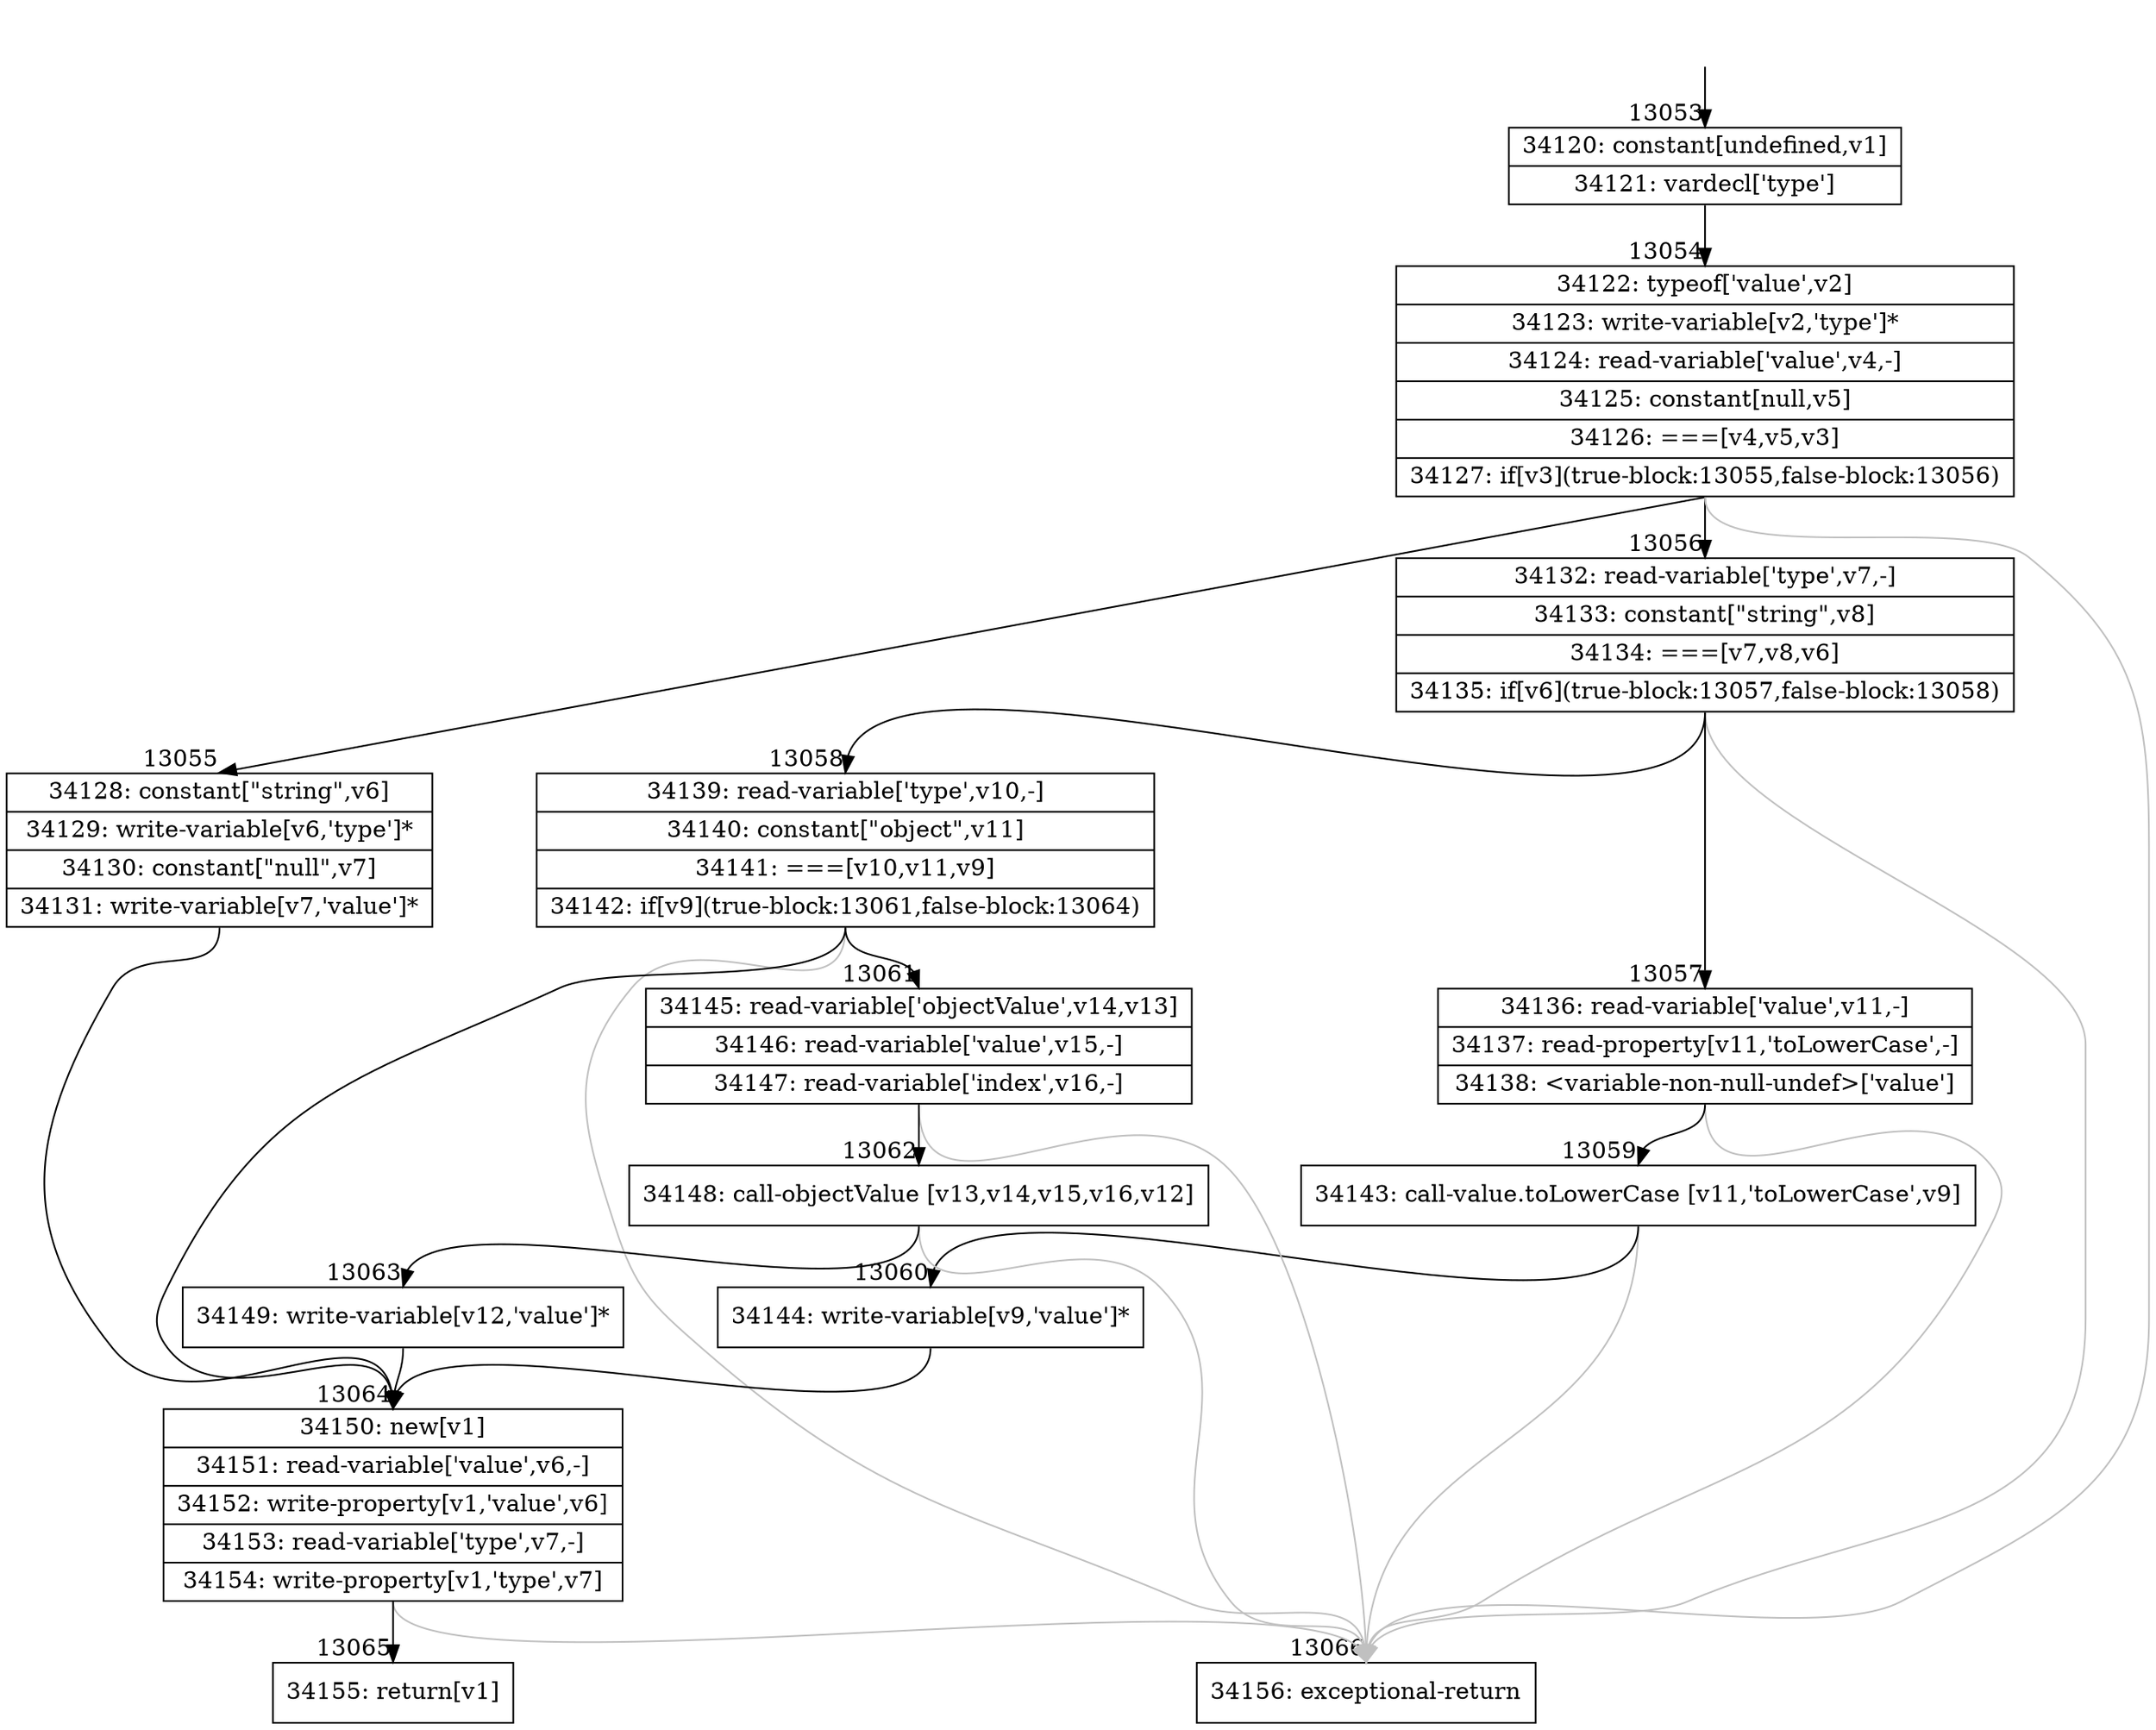 digraph {
rankdir="TD"
BB_entry1003[shape=none,label=""];
BB_entry1003 -> BB13053 [tailport=s, headport=n, headlabel="    13053"]
BB13053 [shape=record label="{34120: constant[undefined,v1]|34121: vardecl['type']}" ] 
BB13053 -> BB13054 [tailport=s, headport=n, headlabel="      13054"]
BB13054 [shape=record label="{34122: typeof['value',v2]|34123: write-variable[v2,'type']*|34124: read-variable['value',v4,-]|34125: constant[null,v5]|34126: ===[v4,v5,v3]|34127: if[v3](true-block:13055,false-block:13056)}" ] 
BB13054 -> BB13055 [tailport=s, headport=n, headlabel="      13055"]
BB13054 -> BB13056 [tailport=s, headport=n, headlabel="      13056"]
BB13054 -> BB13066 [tailport=s, headport=n, color=gray, headlabel="      13066"]
BB13055 [shape=record label="{34128: constant[\"string\",v6]|34129: write-variable[v6,'type']*|34130: constant[\"null\",v7]|34131: write-variable[v7,'value']*}" ] 
BB13055 -> BB13064 [tailport=s, headport=n, headlabel="      13064"]
BB13056 [shape=record label="{34132: read-variable['type',v7,-]|34133: constant[\"string\",v8]|34134: ===[v7,v8,v6]|34135: if[v6](true-block:13057,false-block:13058)}" ] 
BB13056 -> BB13057 [tailport=s, headport=n, headlabel="      13057"]
BB13056 -> BB13058 [tailport=s, headport=n, headlabel="      13058"]
BB13056 -> BB13066 [tailport=s, headport=n, color=gray]
BB13057 [shape=record label="{34136: read-variable['value',v11,-]|34137: read-property[v11,'toLowerCase',-]|34138: \<variable-non-null-undef\>['value']}" ] 
BB13057 -> BB13059 [tailport=s, headport=n, headlabel="      13059"]
BB13057 -> BB13066 [tailport=s, headport=n, color=gray]
BB13058 [shape=record label="{34139: read-variable['type',v10,-]|34140: constant[\"object\",v11]|34141: ===[v10,v11,v9]|34142: if[v9](true-block:13061,false-block:13064)}" ] 
BB13058 -> BB13061 [tailport=s, headport=n, headlabel="      13061"]
BB13058 -> BB13064 [tailport=s, headport=n]
BB13058 -> BB13066 [tailport=s, headport=n, color=gray]
BB13059 [shape=record label="{34143: call-value.toLowerCase [v11,'toLowerCase',v9]}" ] 
BB13059 -> BB13060 [tailport=s, headport=n, headlabel="      13060"]
BB13059 -> BB13066 [tailport=s, headport=n, color=gray]
BB13060 [shape=record label="{34144: write-variable[v9,'value']*}" ] 
BB13060 -> BB13064 [tailport=s, headport=n]
BB13061 [shape=record label="{34145: read-variable['objectValue',v14,v13]|34146: read-variable['value',v15,-]|34147: read-variable['index',v16,-]}" ] 
BB13061 -> BB13062 [tailport=s, headport=n, headlabel="      13062"]
BB13061 -> BB13066 [tailport=s, headport=n, color=gray]
BB13062 [shape=record label="{34148: call-objectValue [v13,v14,v15,v16,v12]}" ] 
BB13062 -> BB13063 [tailport=s, headport=n, headlabel="      13063"]
BB13062 -> BB13066 [tailport=s, headport=n, color=gray]
BB13063 [shape=record label="{34149: write-variable[v12,'value']*}" ] 
BB13063 -> BB13064 [tailport=s, headport=n]
BB13064 [shape=record label="{34150: new[v1]|34151: read-variable['value',v6,-]|34152: write-property[v1,'value',v6]|34153: read-variable['type',v7,-]|34154: write-property[v1,'type',v7]}" ] 
BB13064 -> BB13065 [tailport=s, headport=n, headlabel="      13065"]
BB13064 -> BB13066 [tailport=s, headport=n, color=gray]
BB13065 [shape=record label="{34155: return[v1]}" ] 
BB13066 [shape=record label="{34156: exceptional-return}" ] 
//#$~ 19351
}
